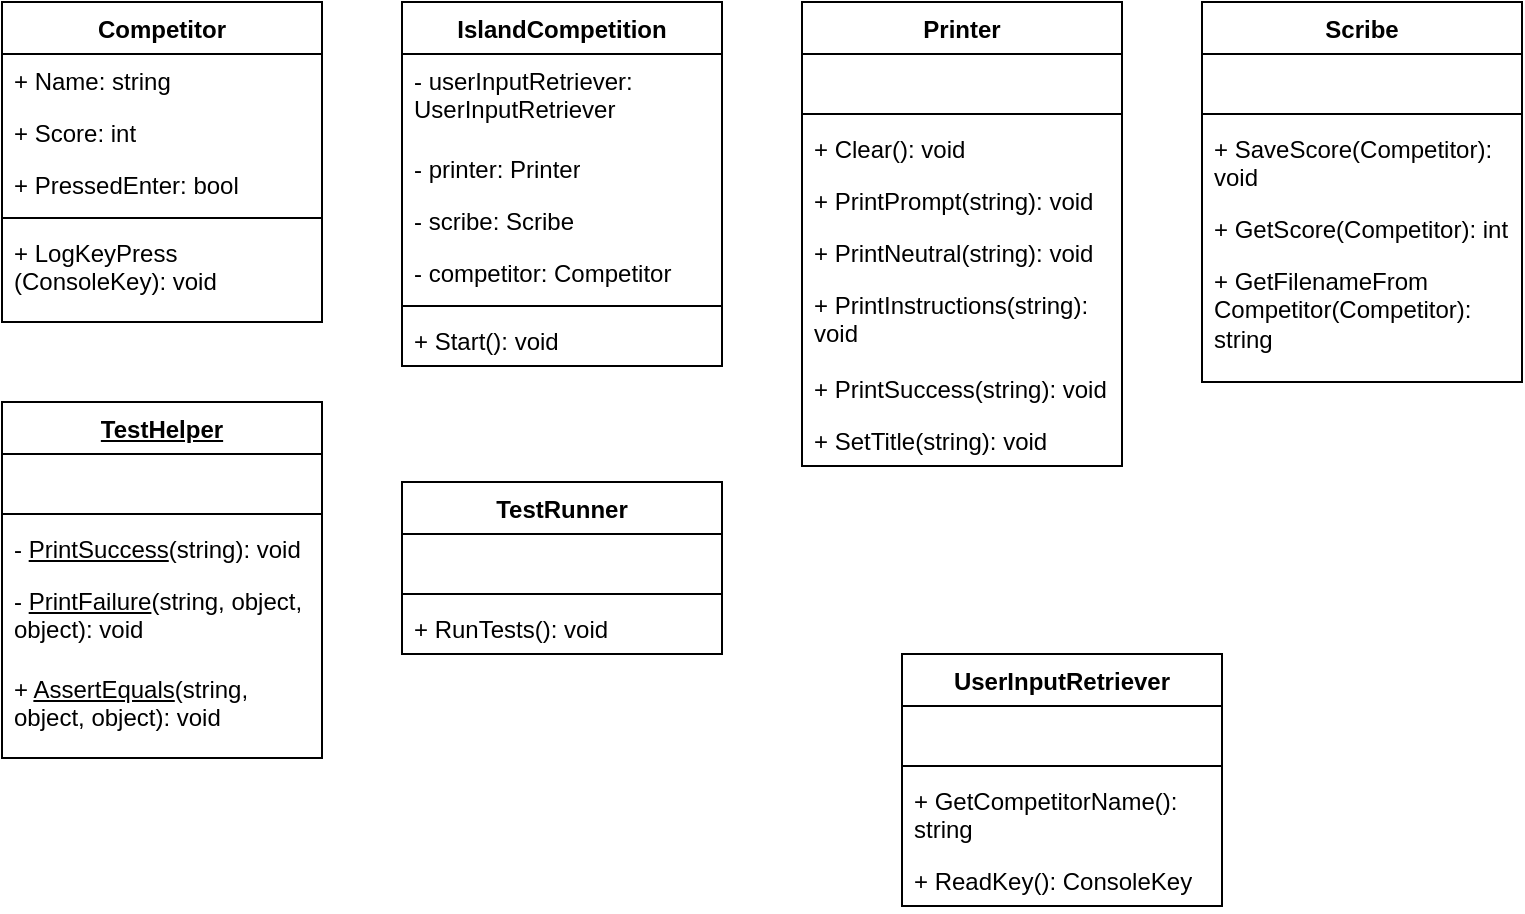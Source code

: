 <mxfile version="26.0.16">
  <diagram name="Page-1" id="lJNan5LM6R_5anoedN09">
    <mxGraphModel dx="1434" dy="738" grid="1" gridSize="10" guides="1" tooltips="1" connect="1" arrows="1" fold="1" page="1" pageScale="1" pageWidth="850" pageHeight="1100" math="0" shadow="0">
      <root>
        <mxCell id="0" />
        <mxCell id="1" parent="0" />
        <mxCell id="7uep4FSFA0tH_jLaDYOI-1" value="Competitor" style="swimlane;fontStyle=1;align=center;verticalAlign=top;childLayout=stackLayout;horizontal=1;startSize=26;horizontalStack=0;resizeParent=1;resizeParentMax=0;resizeLast=0;collapsible=1;marginBottom=0;whiteSpace=wrap;html=1;" vertex="1" parent="1">
          <mxGeometry x="40" y="40" width="160" height="160" as="geometry" />
        </mxCell>
        <mxCell id="7uep4FSFA0tH_jLaDYOI-2" value="+ Name: string" style="text;strokeColor=none;fillColor=none;align=left;verticalAlign=top;spacingLeft=4;spacingRight=4;overflow=hidden;rotatable=0;points=[[0,0.5],[1,0.5]];portConstraint=eastwest;whiteSpace=wrap;html=1;" vertex="1" parent="7uep4FSFA0tH_jLaDYOI-1">
          <mxGeometry y="26" width="160" height="26" as="geometry" />
        </mxCell>
        <mxCell id="7uep4FSFA0tH_jLaDYOI-5" value="+ Score: int" style="text;strokeColor=none;fillColor=none;align=left;verticalAlign=top;spacingLeft=4;spacingRight=4;overflow=hidden;rotatable=0;points=[[0,0.5],[1,0.5]];portConstraint=eastwest;whiteSpace=wrap;html=1;" vertex="1" parent="7uep4FSFA0tH_jLaDYOI-1">
          <mxGeometry y="52" width="160" height="26" as="geometry" />
        </mxCell>
        <mxCell id="7uep4FSFA0tH_jLaDYOI-6" value="+ PressedEnter: bool" style="text;strokeColor=none;fillColor=none;align=left;verticalAlign=top;spacingLeft=4;spacingRight=4;overflow=hidden;rotatable=0;points=[[0,0.5],[1,0.5]];portConstraint=eastwest;whiteSpace=wrap;html=1;" vertex="1" parent="7uep4FSFA0tH_jLaDYOI-1">
          <mxGeometry y="78" width="160" height="26" as="geometry" />
        </mxCell>
        <mxCell id="7uep4FSFA0tH_jLaDYOI-3" value="" style="line;strokeWidth=1;fillColor=none;align=left;verticalAlign=middle;spacingTop=-1;spacingLeft=3;spacingRight=3;rotatable=0;labelPosition=right;points=[];portConstraint=eastwest;strokeColor=inherit;" vertex="1" parent="7uep4FSFA0tH_jLaDYOI-1">
          <mxGeometry y="104" width="160" height="8" as="geometry" />
        </mxCell>
        <mxCell id="7uep4FSFA0tH_jLaDYOI-4" value="+ LogKeyPress (ConsoleKey): void" style="text;strokeColor=none;fillColor=none;align=left;verticalAlign=top;spacingLeft=4;spacingRight=4;overflow=hidden;rotatable=0;points=[[0,0.5],[1,0.5]];portConstraint=eastwest;whiteSpace=wrap;html=1;" vertex="1" parent="7uep4FSFA0tH_jLaDYOI-1">
          <mxGeometry y="112" width="160" height="48" as="geometry" />
        </mxCell>
        <mxCell id="7uep4FSFA0tH_jLaDYOI-9" value="IslandCompetition" style="swimlane;fontStyle=1;align=center;verticalAlign=top;childLayout=stackLayout;horizontal=1;startSize=26;horizontalStack=0;resizeParent=1;resizeParentMax=0;resizeLast=0;collapsible=1;marginBottom=0;whiteSpace=wrap;html=1;" vertex="1" parent="1">
          <mxGeometry x="240" y="40" width="160" height="182" as="geometry" />
        </mxCell>
        <mxCell id="7uep4FSFA0tH_jLaDYOI-10" value="- userInputRetriever: UserInputRetriever" style="text;strokeColor=none;fillColor=none;align=left;verticalAlign=top;spacingLeft=4;spacingRight=4;overflow=hidden;rotatable=0;points=[[0,0.5],[1,0.5]];portConstraint=eastwest;whiteSpace=wrap;html=1;" vertex="1" parent="7uep4FSFA0tH_jLaDYOI-9">
          <mxGeometry y="26" width="160" height="44" as="geometry" />
        </mxCell>
        <mxCell id="7uep4FSFA0tH_jLaDYOI-13" value="- printer: Printer" style="text;strokeColor=none;fillColor=none;align=left;verticalAlign=top;spacingLeft=4;spacingRight=4;overflow=hidden;rotatable=0;points=[[0,0.5],[1,0.5]];portConstraint=eastwest;whiteSpace=wrap;html=1;" vertex="1" parent="7uep4FSFA0tH_jLaDYOI-9">
          <mxGeometry y="70" width="160" height="26" as="geometry" />
        </mxCell>
        <mxCell id="7uep4FSFA0tH_jLaDYOI-14" value="- scribe: Scribe" style="text;strokeColor=none;fillColor=none;align=left;verticalAlign=top;spacingLeft=4;spacingRight=4;overflow=hidden;rotatable=0;points=[[0,0.5],[1,0.5]];portConstraint=eastwest;whiteSpace=wrap;html=1;" vertex="1" parent="7uep4FSFA0tH_jLaDYOI-9">
          <mxGeometry y="96" width="160" height="26" as="geometry" />
        </mxCell>
        <mxCell id="7uep4FSFA0tH_jLaDYOI-15" value="- competitor: Competitor" style="text;strokeColor=none;fillColor=none;align=left;verticalAlign=top;spacingLeft=4;spacingRight=4;overflow=hidden;rotatable=0;points=[[0,0.5],[1,0.5]];portConstraint=eastwest;whiteSpace=wrap;html=1;" vertex="1" parent="7uep4FSFA0tH_jLaDYOI-9">
          <mxGeometry y="122" width="160" height="26" as="geometry" />
        </mxCell>
        <mxCell id="7uep4FSFA0tH_jLaDYOI-11" value="" style="line;strokeWidth=1;fillColor=none;align=left;verticalAlign=middle;spacingTop=-1;spacingLeft=3;spacingRight=3;rotatable=0;labelPosition=right;points=[];portConstraint=eastwest;strokeColor=inherit;" vertex="1" parent="7uep4FSFA0tH_jLaDYOI-9">
          <mxGeometry y="148" width="160" height="8" as="geometry" />
        </mxCell>
        <mxCell id="7uep4FSFA0tH_jLaDYOI-12" value="+ Start(): void" style="text;strokeColor=none;fillColor=none;align=left;verticalAlign=top;spacingLeft=4;spacingRight=4;overflow=hidden;rotatable=0;points=[[0,0.5],[1,0.5]];portConstraint=eastwest;whiteSpace=wrap;html=1;" vertex="1" parent="7uep4FSFA0tH_jLaDYOI-9">
          <mxGeometry y="156" width="160" height="26" as="geometry" />
        </mxCell>
        <mxCell id="7uep4FSFA0tH_jLaDYOI-16" value="Printer" style="swimlane;fontStyle=1;align=center;verticalAlign=top;childLayout=stackLayout;horizontal=1;startSize=26;horizontalStack=0;resizeParent=1;resizeParentMax=0;resizeLast=0;collapsible=1;marginBottom=0;whiteSpace=wrap;html=1;" vertex="1" parent="1">
          <mxGeometry x="440" y="40" width="160" height="232" as="geometry" />
        </mxCell>
        <mxCell id="7uep4FSFA0tH_jLaDYOI-17" value="&amp;nbsp;" style="text;strokeColor=none;fillColor=none;align=left;verticalAlign=top;spacingLeft=4;spacingRight=4;overflow=hidden;rotatable=0;points=[[0,0.5],[1,0.5]];portConstraint=eastwest;whiteSpace=wrap;html=1;" vertex="1" parent="7uep4FSFA0tH_jLaDYOI-16">
          <mxGeometry y="26" width="160" height="26" as="geometry" />
        </mxCell>
        <mxCell id="7uep4FSFA0tH_jLaDYOI-18" value="" style="line;strokeWidth=1;fillColor=none;align=left;verticalAlign=middle;spacingTop=-1;spacingLeft=3;spacingRight=3;rotatable=0;labelPosition=right;points=[];portConstraint=eastwest;strokeColor=inherit;" vertex="1" parent="7uep4FSFA0tH_jLaDYOI-16">
          <mxGeometry y="52" width="160" height="8" as="geometry" />
        </mxCell>
        <mxCell id="7uep4FSFA0tH_jLaDYOI-19" value="+ Clear(): void" style="text;strokeColor=none;fillColor=none;align=left;verticalAlign=top;spacingLeft=4;spacingRight=4;overflow=hidden;rotatable=0;points=[[0,0.5],[1,0.5]];portConstraint=eastwest;whiteSpace=wrap;html=1;" vertex="1" parent="7uep4FSFA0tH_jLaDYOI-16">
          <mxGeometry y="60" width="160" height="26" as="geometry" />
        </mxCell>
        <mxCell id="7uep4FSFA0tH_jLaDYOI-20" value="+ PrintPrompt(string): void" style="text;strokeColor=none;fillColor=none;align=left;verticalAlign=top;spacingLeft=4;spacingRight=4;overflow=hidden;rotatable=0;points=[[0,0.5],[1,0.5]];portConstraint=eastwest;whiteSpace=wrap;html=1;" vertex="1" parent="7uep4FSFA0tH_jLaDYOI-16">
          <mxGeometry y="86" width="160" height="26" as="geometry" />
        </mxCell>
        <mxCell id="7uep4FSFA0tH_jLaDYOI-21" value="+ PrintNeutral(string): void" style="text;strokeColor=none;fillColor=none;align=left;verticalAlign=top;spacingLeft=4;spacingRight=4;overflow=hidden;rotatable=0;points=[[0,0.5],[1,0.5]];portConstraint=eastwest;whiteSpace=wrap;html=1;" vertex="1" parent="7uep4FSFA0tH_jLaDYOI-16">
          <mxGeometry y="112" width="160" height="26" as="geometry" />
        </mxCell>
        <mxCell id="7uep4FSFA0tH_jLaDYOI-25" value="+ PrintInstructions(string): void" style="text;strokeColor=none;fillColor=none;align=left;verticalAlign=top;spacingLeft=4;spacingRight=4;overflow=hidden;rotatable=0;points=[[0,0.5],[1,0.5]];portConstraint=eastwest;whiteSpace=wrap;html=1;" vertex="1" parent="7uep4FSFA0tH_jLaDYOI-16">
          <mxGeometry y="138" width="160" height="42" as="geometry" />
        </mxCell>
        <mxCell id="7uep4FSFA0tH_jLaDYOI-23" value="+ PrintSuccess(string): void" style="text;strokeColor=none;fillColor=none;align=left;verticalAlign=top;spacingLeft=4;spacingRight=4;overflow=hidden;rotatable=0;points=[[0,0.5],[1,0.5]];portConstraint=eastwest;whiteSpace=wrap;html=1;" vertex="1" parent="7uep4FSFA0tH_jLaDYOI-16">
          <mxGeometry y="180" width="160" height="26" as="geometry" />
        </mxCell>
        <mxCell id="7uep4FSFA0tH_jLaDYOI-22" value="+ SetTitle(string): void" style="text;strokeColor=none;fillColor=none;align=left;verticalAlign=top;spacingLeft=4;spacingRight=4;overflow=hidden;rotatable=0;points=[[0,0.5],[1,0.5]];portConstraint=eastwest;whiteSpace=wrap;html=1;" vertex="1" parent="7uep4FSFA0tH_jLaDYOI-16">
          <mxGeometry y="206" width="160" height="26" as="geometry" />
        </mxCell>
        <mxCell id="7uep4FSFA0tH_jLaDYOI-26" value="Scribe" style="swimlane;fontStyle=1;align=center;verticalAlign=top;childLayout=stackLayout;horizontal=1;startSize=26;horizontalStack=0;resizeParent=1;resizeParentMax=0;resizeLast=0;collapsible=1;marginBottom=0;whiteSpace=wrap;html=1;" vertex="1" parent="1">
          <mxGeometry x="640" y="40" width="160" height="190" as="geometry" />
        </mxCell>
        <mxCell id="7uep4FSFA0tH_jLaDYOI-27" value="&amp;nbsp;" style="text;strokeColor=none;fillColor=none;align=left;verticalAlign=top;spacingLeft=4;spacingRight=4;overflow=hidden;rotatable=0;points=[[0,0.5],[1,0.5]];portConstraint=eastwest;whiteSpace=wrap;html=1;" vertex="1" parent="7uep4FSFA0tH_jLaDYOI-26">
          <mxGeometry y="26" width="160" height="26" as="geometry" />
        </mxCell>
        <mxCell id="7uep4FSFA0tH_jLaDYOI-28" value="" style="line;strokeWidth=1;fillColor=none;align=left;verticalAlign=middle;spacingTop=-1;spacingLeft=3;spacingRight=3;rotatable=0;labelPosition=right;points=[];portConstraint=eastwest;strokeColor=inherit;" vertex="1" parent="7uep4FSFA0tH_jLaDYOI-26">
          <mxGeometry y="52" width="160" height="8" as="geometry" />
        </mxCell>
        <mxCell id="7uep4FSFA0tH_jLaDYOI-29" value="+ SaveScore(Competitor): void" style="text;strokeColor=none;fillColor=none;align=left;verticalAlign=top;spacingLeft=4;spacingRight=4;overflow=hidden;rotatable=0;points=[[0,0.5],[1,0.5]];portConstraint=eastwest;whiteSpace=wrap;html=1;" vertex="1" parent="7uep4FSFA0tH_jLaDYOI-26">
          <mxGeometry y="60" width="160" height="40" as="geometry" />
        </mxCell>
        <mxCell id="7uep4FSFA0tH_jLaDYOI-30" value="+ GetScore(Competitor): int" style="text;strokeColor=none;fillColor=none;align=left;verticalAlign=top;spacingLeft=4;spacingRight=4;overflow=hidden;rotatable=0;points=[[0,0.5],[1,0.5]];portConstraint=eastwest;whiteSpace=wrap;html=1;" vertex="1" parent="7uep4FSFA0tH_jLaDYOI-26">
          <mxGeometry y="100" width="160" height="26" as="geometry" />
        </mxCell>
        <mxCell id="7uep4FSFA0tH_jLaDYOI-31" value="+ GetFilenameFrom Competitor(Competitor): string" style="text;strokeColor=none;fillColor=none;align=left;verticalAlign=top;spacingLeft=4;spacingRight=4;overflow=hidden;rotatable=0;points=[[0,0.5],[1,0.5]];portConstraint=eastwest;whiteSpace=wrap;html=1;" vertex="1" parent="7uep4FSFA0tH_jLaDYOI-26">
          <mxGeometry y="126" width="160" height="64" as="geometry" />
        </mxCell>
        <mxCell id="7uep4FSFA0tH_jLaDYOI-32" value="&lt;u&gt;TestHelper&lt;/u&gt;" style="swimlane;fontStyle=1;align=center;verticalAlign=top;childLayout=stackLayout;horizontal=1;startSize=26;horizontalStack=0;resizeParent=1;resizeParentMax=0;resizeLast=0;collapsible=1;marginBottom=0;whiteSpace=wrap;html=1;" vertex="1" parent="1">
          <mxGeometry x="40" y="240" width="160" height="178" as="geometry" />
        </mxCell>
        <mxCell id="7uep4FSFA0tH_jLaDYOI-33" value="&amp;nbsp;" style="text;strokeColor=none;fillColor=none;align=left;verticalAlign=top;spacingLeft=4;spacingRight=4;overflow=hidden;rotatable=0;points=[[0,0.5],[1,0.5]];portConstraint=eastwest;whiteSpace=wrap;html=1;" vertex="1" parent="7uep4FSFA0tH_jLaDYOI-32">
          <mxGeometry y="26" width="160" height="26" as="geometry" />
        </mxCell>
        <mxCell id="7uep4FSFA0tH_jLaDYOI-34" value="" style="line;strokeWidth=1;fillColor=none;align=left;verticalAlign=middle;spacingTop=-1;spacingLeft=3;spacingRight=3;rotatable=0;labelPosition=right;points=[];portConstraint=eastwest;strokeColor=inherit;" vertex="1" parent="7uep4FSFA0tH_jLaDYOI-32">
          <mxGeometry y="52" width="160" height="8" as="geometry" />
        </mxCell>
        <mxCell id="7uep4FSFA0tH_jLaDYOI-35" value="- &lt;u&gt;PrintSuccess&lt;/u&gt;(string): void" style="text;strokeColor=none;fillColor=none;align=left;verticalAlign=top;spacingLeft=4;spacingRight=4;overflow=hidden;rotatable=0;points=[[0,0.5],[1,0.5]];portConstraint=eastwest;whiteSpace=wrap;html=1;" vertex="1" parent="7uep4FSFA0tH_jLaDYOI-32">
          <mxGeometry y="60" width="160" height="26" as="geometry" />
        </mxCell>
        <mxCell id="7uep4FSFA0tH_jLaDYOI-38" value="- &lt;u&gt;PrintFailure&lt;/u&gt;(string, object, object): void" style="text;strokeColor=none;fillColor=none;align=left;verticalAlign=top;spacingLeft=4;spacingRight=4;overflow=hidden;rotatable=0;points=[[0,0.5],[1,0.5]];portConstraint=eastwest;whiteSpace=wrap;html=1;" vertex="1" parent="7uep4FSFA0tH_jLaDYOI-32">
          <mxGeometry y="86" width="160" height="44" as="geometry" />
        </mxCell>
        <mxCell id="7uep4FSFA0tH_jLaDYOI-39" value="+ &lt;u&gt;AssertEquals&lt;/u&gt;(string, object, object): void" style="text;strokeColor=none;fillColor=none;align=left;verticalAlign=top;spacingLeft=4;spacingRight=4;overflow=hidden;rotatable=0;points=[[0,0.5],[1,0.5]];portConstraint=eastwest;whiteSpace=wrap;html=1;" vertex="1" parent="7uep4FSFA0tH_jLaDYOI-32">
          <mxGeometry y="130" width="160" height="48" as="geometry" />
        </mxCell>
        <mxCell id="7uep4FSFA0tH_jLaDYOI-40" value="TestRunner" style="swimlane;fontStyle=1;align=center;verticalAlign=top;childLayout=stackLayout;horizontal=1;startSize=26;horizontalStack=0;resizeParent=1;resizeParentMax=0;resizeLast=0;collapsible=1;marginBottom=0;whiteSpace=wrap;html=1;" vertex="1" parent="1">
          <mxGeometry x="240" y="280" width="160" height="86" as="geometry" />
        </mxCell>
        <mxCell id="7uep4FSFA0tH_jLaDYOI-41" value="&amp;nbsp;" style="text;strokeColor=none;fillColor=none;align=left;verticalAlign=top;spacingLeft=4;spacingRight=4;overflow=hidden;rotatable=0;points=[[0,0.5],[1,0.5]];portConstraint=eastwest;whiteSpace=wrap;html=1;" vertex="1" parent="7uep4FSFA0tH_jLaDYOI-40">
          <mxGeometry y="26" width="160" height="26" as="geometry" />
        </mxCell>
        <mxCell id="7uep4FSFA0tH_jLaDYOI-42" value="" style="line;strokeWidth=1;fillColor=none;align=left;verticalAlign=middle;spacingTop=-1;spacingLeft=3;spacingRight=3;rotatable=0;labelPosition=right;points=[];portConstraint=eastwest;strokeColor=inherit;" vertex="1" parent="7uep4FSFA0tH_jLaDYOI-40">
          <mxGeometry y="52" width="160" height="8" as="geometry" />
        </mxCell>
        <mxCell id="7uep4FSFA0tH_jLaDYOI-43" value="+ RunTests(): void" style="text;strokeColor=none;fillColor=none;align=left;verticalAlign=top;spacingLeft=4;spacingRight=4;overflow=hidden;rotatable=0;points=[[0,0.5],[1,0.5]];portConstraint=eastwest;whiteSpace=wrap;html=1;" vertex="1" parent="7uep4FSFA0tH_jLaDYOI-40">
          <mxGeometry y="60" width="160" height="26" as="geometry" />
        </mxCell>
        <mxCell id="7uep4FSFA0tH_jLaDYOI-44" value="UserInputRetriever" style="swimlane;fontStyle=1;align=center;verticalAlign=top;childLayout=stackLayout;horizontal=1;startSize=26;horizontalStack=0;resizeParent=1;resizeParentMax=0;resizeLast=0;collapsible=1;marginBottom=0;whiteSpace=wrap;html=1;" vertex="1" parent="1">
          <mxGeometry x="490" y="366" width="160" height="126" as="geometry" />
        </mxCell>
        <mxCell id="7uep4FSFA0tH_jLaDYOI-45" value="&amp;nbsp;" style="text;strokeColor=none;fillColor=none;align=left;verticalAlign=top;spacingLeft=4;spacingRight=4;overflow=hidden;rotatable=0;points=[[0,0.5],[1,0.5]];portConstraint=eastwest;whiteSpace=wrap;html=1;" vertex="1" parent="7uep4FSFA0tH_jLaDYOI-44">
          <mxGeometry y="26" width="160" height="26" as="geometry" />
        </mxCell>
        <mxCell id="7uep4FSFA0tH_jLaDYOI-46" value="" style="line;strokeWidth=1;fillColor=none;align=left;verticalAlign=middle;spacingTop=-1;spacingLeft=3;spacingRight=3;rotatable=0;labelPosition=right;points=[];portConstraint=eastwest;strokeColor=inherit;" vertex="1" parent="7uep4FSFA0tH_jLaDYOI-44">
          <mxGeometry y="52" width="160" height="8" as="geometry" />
        </mxCell>
        <mxCell id="7uep4FSFA0tH_jLaDYOI-47" value="+ GetCompetitorName(): string" style="text;strokeColor=none;fillColor=none;align=left;verticalAlign=top;spacingLeft=4;spacingRight=4;overflow=hidden;rotatable=0;points=[[0,0.5],[1,0.5]];portConstraint=eastwest;whiteSpace=wrap;html=1;" vertex="1" parent="7uep4FSFA0tH_jLaDYOI-44">
          <mxGeometry y="60" width="160" height="40" as="geometry" />
        </mxCell>
        <mxCell id="7uep4FSFA0tH_jLaDYOI-48" value="+ ReadKey(): ConsoleKey" style="text;strokeColor=none;fillColor=none;align=left;verticalAlign=top;spacingLeft=4;spacingRight=4;overflow=hidden;rotatable=0;points=[[0,0.5],[1,0.5]];portConstraint=eastwest;whiteSpace=wrap;html=1;" vertex="1" parent="7uep4FSFA0tH_jLaDYOI-44">
          <mxGeometry y="100" width="160" height="26" as="geometry" />
        </mxCell>
      </root>
    </mxGraphModel>
  </diagram>
</mxfile>

